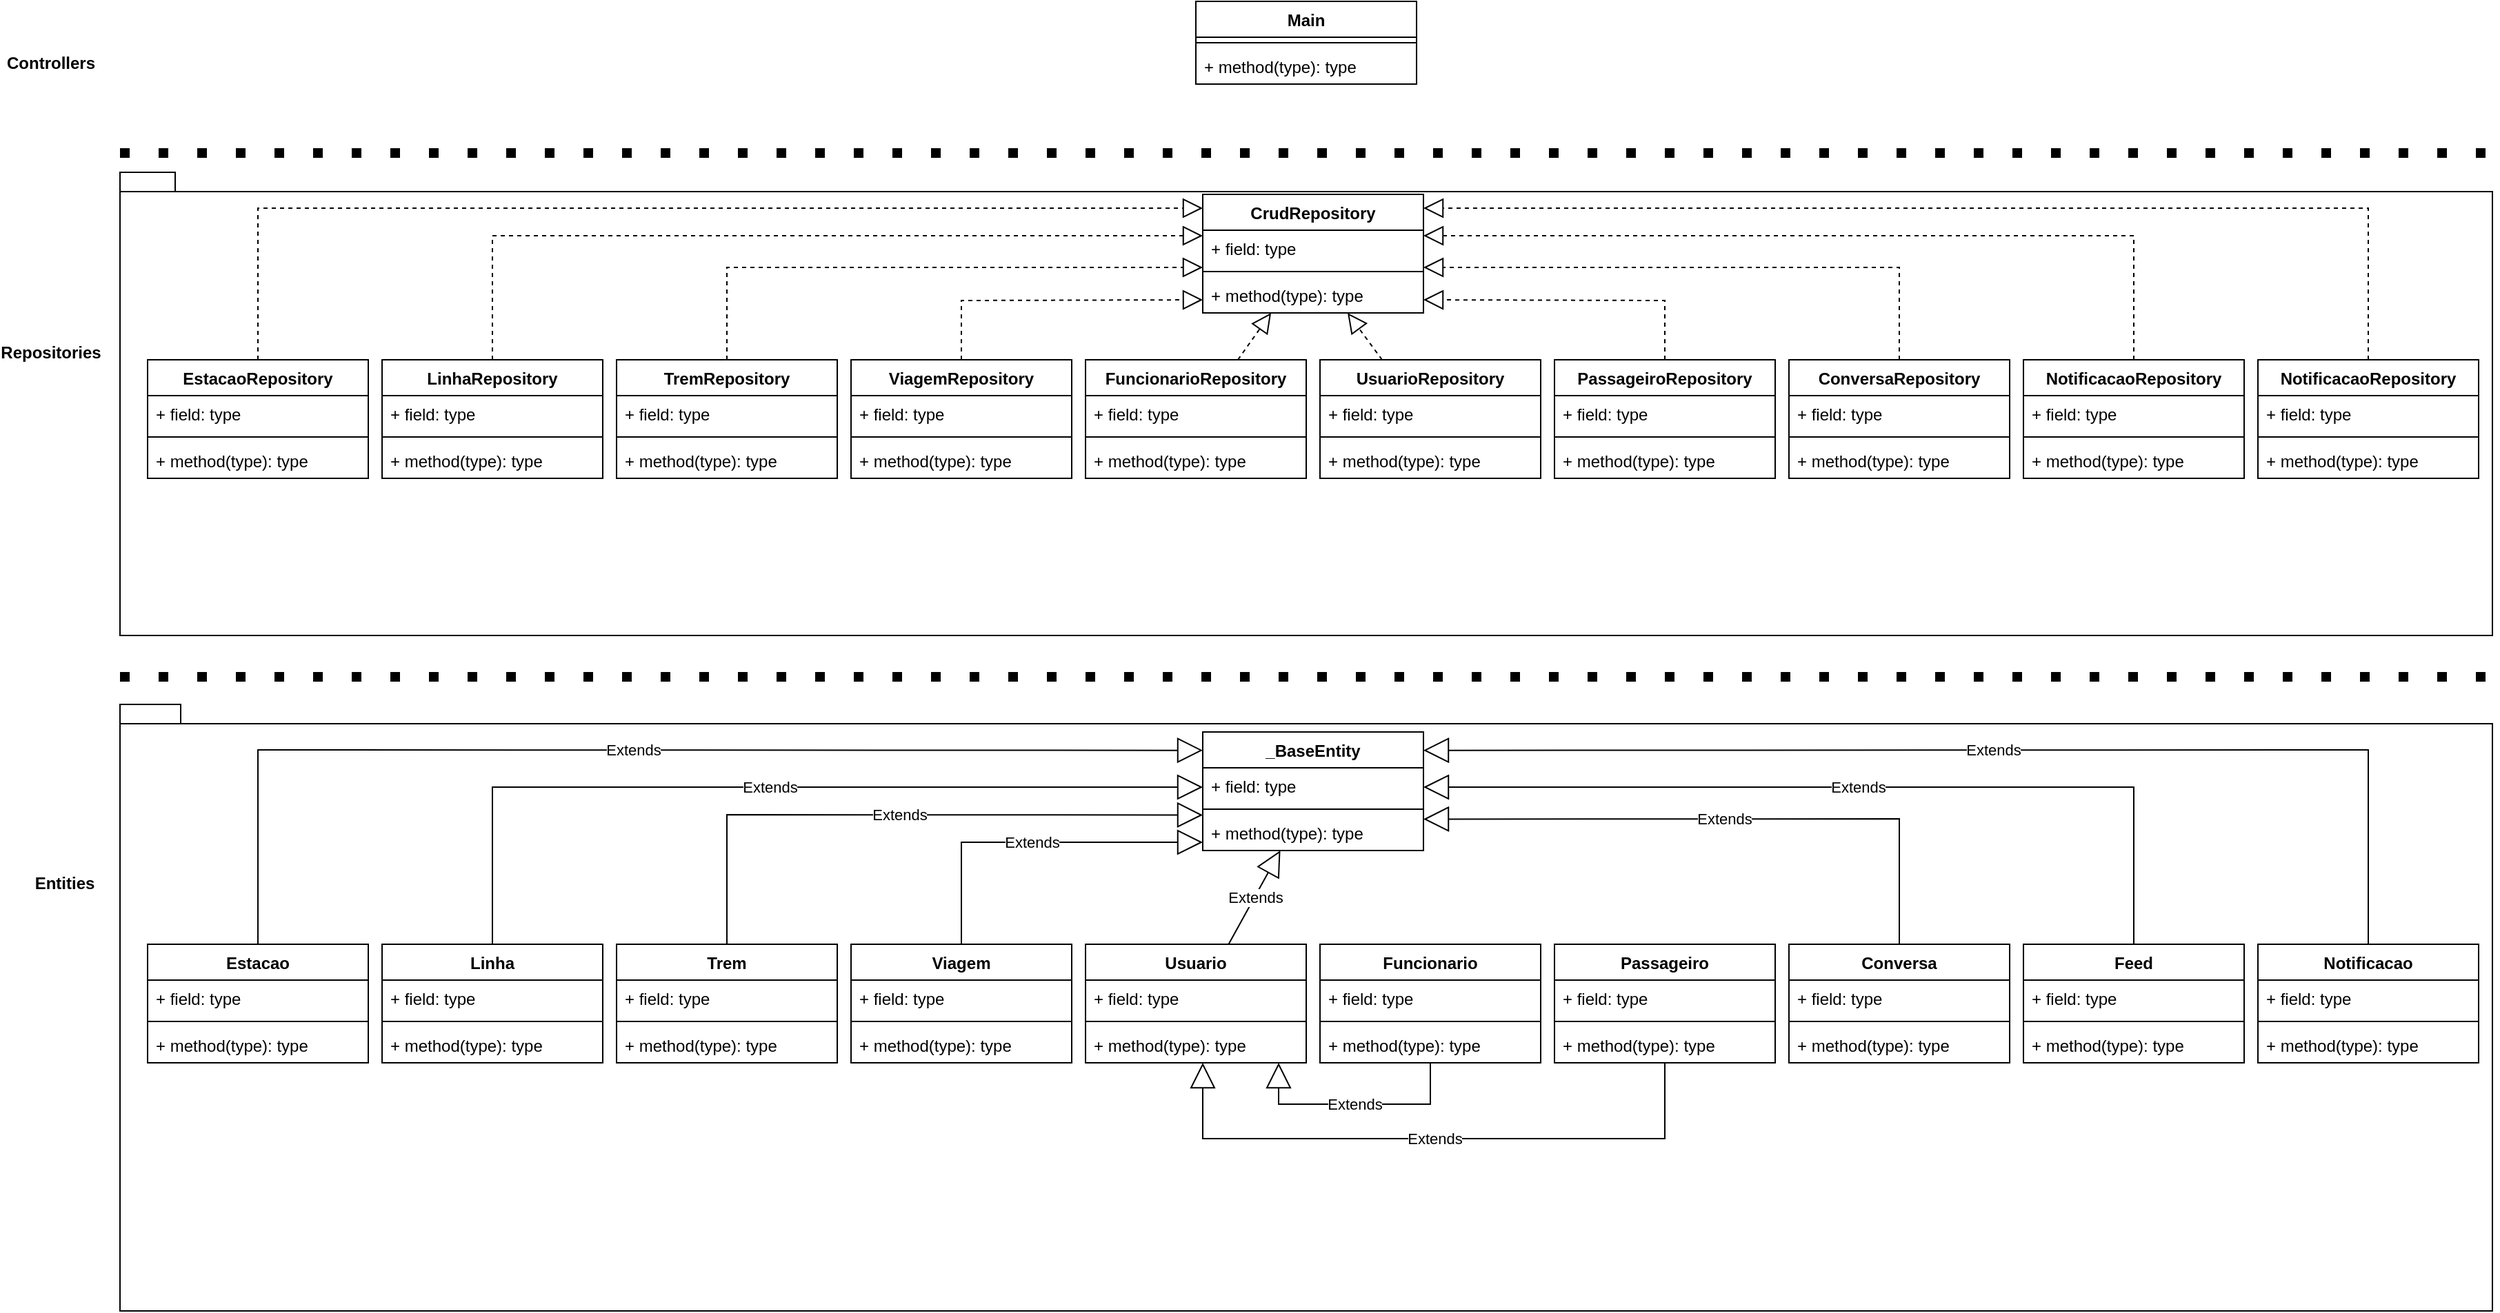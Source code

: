 <mxfile version="24.8.6">
  <diagram name="Página-1" id="HEUEbrixMLZvt8h2ULKj">
    <mxGraphModel dx="923" dy="426" grid="1" gridSize="10" guides="1" tooltips="1" connect="1" arrows="1" fold="1" page="1" pageScale="1" pageWidth="1169" pageHeight="827" math="0" shadow="0">
      <root>
        <mxCell id="0" />
        <mxCell id="1" parent="0" />
        <mxCell id="KniE4psyvI0Bf5Q0p4Wv-1" value="&lt;b&gt;Controllers&lt;/b&gt;" style="text;html=1;align=center;verticalAlign=middle;whiteSpace=wrap;rounded=0;" vertex="1" parent="1">
          <mxGeometry x="40" y="110" width="60" height="30" as="geometry" />
        </mxCell>
        <mxCell id="KniE4psyvI0Bf5Q0p4Wv-2" value="&lt;b&gt;Repositories&lt;/b&gt;" style="text;html=1;align=center;verticalAlign=middle;whiteSpace=wrap;rounded=0;" vertex="1" parent="1">
          <mxGeometry x="40" y="320" width="60" height="30" as="geometry" />
        </mxCell>
        <mxCell id="KniE4psyvI0Bf5Q0p4Wv-3" value="&lt;b&gt;Entities&lt;/b&gt;" style="text;html=1;align=center;verticalAlign=middle;whiteSpace=wrap;rounded=0;" vertex="1" parent="1">
          <mxGeometry x="50" y="705" width="60" height="30" as="geometry" />
        </mxCell>
        <mxCell id="KniE4psyvI0Bf5Q0p4Wv-4" value="Main" style="swimlane;fontStyle=1;align=center;verticalAlign=top;childLayout=stackLayout;horizontal=1;startSize=26;horizontalStack=0;resizeParent=1;resizeParentMax=0;resizeLast=0;collapsible=1;marginBottom=0;whiteSpace=wrap;html=1;" vertex="1" parent="1">
          <mxGeometry x="900" y="80" width="160" height="60" as="geometry" />
        </mxCell>
        <mxCell id="KniE4psyvI0Bf5Q0p4Wv-6" value="" style="line;strokeWidth=1;fillColor=none;align=left;verticalAlign=middle;spacingTop=-1;spacingLeft=3;spacingRight=3;rotatable=0;labelPosition=right;points=[];portConstraint=eastwest;strokeColor=inherit;" vertex="1" parent="KniE4psyvI0Bf5Q0p4Wv-4">
          <mxGeometry y="26" width="160" height="8" as="geometry" />
        </mxCell>
        <mxCell id="KniE4psyvI0Bf5Q0p4Wv-7" value="+ method(type): type" style="text;strokeColor=none;fillColor=none;align=left;verticalAlign=top;spacingLeft=4;spacingRight=4;overflow=hidden;rotatable=0;points=[[0,0.5],[1,0.5]];portConstraint=eastwest;whiteSpace=wrap;html=1;" vertex="1" parent="KniE4psyvI0Bf5Q0p4Wv-4">
          <mxGeometry y="34" width="160" height="26" as="geometry" />
        </mxCell>
        <mxCell id="KniE4psyvI0Bf5Q0p4Wv-11" value="" style="endArrow=none;dashed=1;html=1;dashPattern=1 3;strokeWidth=7;rounded=0;jumpSize=100;startSize=6;endSize=6;" edge="1" parent="1">
          <mxGeometry width="50" height="50" relative="1" as="geometry">
            <mxPoint x="120" y="190" as="sourcePoint" />
            <mxPoint x="1840" y="190" as="targetPoint" />
          </mxGeometry>
        </mxCell>
        <mxCell id="KniE4psyvI0Bf5Q0p4Wv-12" value="" style="shape=folder;fontStyle=1;spacingTop=10;tabWidth=40;tabHeight=14;tabPosition=left;html=1;whiteSpace=wrap;" vertex="1" parent="1">
          <mxGeometry x="120" y="204" width="1720" height="336" as="geometry" />
        </mxCell>
        <mxCell id="KniE4psyvI0Bf5Q0p4Wv-13" value="" style="shape=folder;fontStyle=1;spacingTop=10;tabWidth=40;tabHeight=14;tabPosition=left;html=1;whiteSpace=wrap;" vertex="1" parent="1">
          <mxGeometry x="120" y="590" width="1720" height="440" as="geometry" />
        </mxCell>
        <mxCell id="KniE4psyvI0Bf5Q0p4Wv-14" value="" style="endArrow=none;dashed=1;html=1;dashPattern=1 3;strokeWidth=7;rounded=0;jumpSize=100;startSize=6;endSize=6;" edge="1" parent="1">
          <mxGeometry width="50" height="50" relative="1" as="geometry">
            <mxPoint x="120" y="570" as="sourcePoint" />
            <mxPoint x="1840" y="570" as="targetPoint" />
          </mxGeometry>
        </mxCell>
        <mxCell id="KniE4psyvI0Bf5Q0p4Wv-15" value="Viagem" style="swimlane;fontStyle=1;align=center;verticalAlign=top;childLayout=stackLayout;horizontal=1;startSize=26;horizontalStack=0;resizeParent=1;resizeParentMax=0;resizeLast=0;collapsible=1;marginBottom=0;whiteSpace=wrap;html=1;" vertex="1" parent="1">
          <mxGeometry x="650" y="764" width="160" height="86" as="geometry" />
        </mxCell>
        <mxCell id="KniE4psyvI0Bf5Q0p4Wv-16" value="+ field: type" style="text;strokeColor=none;fillColor=none;align=left;verticalAlign=top;spacingLeft=4;spacingRight=4;overflow=hidden;rotatable=0;points=[[0,0.5],[1,0.5]];portConstraint=eastwest;whiteSpace=wrap;html=1;" vertex="1" parent="KniE4psyvI0Bf5Q0p4Wv-15">
          <mxGeometry y="26" width="160" height="26" as="geometry" />
        </mxCell>
        <mxCell id="KniE4psyvI0Bf5Q0p4Wv-17" value="" style="line;strokeWidth=1;fillColor=none;align=left;verticalAlign=middle;spacingTop=-1;spacingLeft=3;spacingRight=3;rotatable=0;labelPosition=right;points=[];portConstraint=eastwest;strokeColor=inherit;" vertex="1" parent="KniE4psyvI0Bf5Q0p4Wv-15">
          <mxGeometry y="52" width="160" height="8" as="geometry" />
        </mxCell>
        <mxCell id="KniE4psyvI0Bf5Q0p4Wv-18" value="+ method(type): type" style="text;strokeColor=none;fillColor=none;align=left;verticalAlign=top;spacingLeft=4;spacingRight=4;overflow=hidden;rotatable=0;points=[[0,0.5],[1,0.5]];portConstraint=eastwest;whiteSpace=wrap;html=1;" vertex="1" parent="KniE4psyvI0Bf5Q0p4Wv-15">
          <mxGeometry y="60" width="160" height="26" as="geometry" />
        </mxCell>
        <mxCell id="KniE4psyvI0Bf5Q0p4Wv-19" value="Estacao" style="swimlane;fontStyle=1;align=center;verticalAlign=top;childLayout=stackLayout;horizontal=1;startSize=26;horizontalStack=0;resizeParent=1;resizeParentMax=0;resizeLast=0;collapsible=1;marginBottom=0;whiteSpace=wrap;html=1;" vertex="1" parent="1">
          <mxGeometry x="140" y="764" width="160" height="86" as="geometry" />
        </mxCell>
        <mxCell id="KniE4psyvI0Bf5Q0p4Wv-20" value="+ field: type" style="text;strokeColor=none;fillColor=none;align=left;verticalAlign=top;spacingLeft=4;spacingRight=4;overflow=hidden;rotatable=0;points=[[0,0.5],[1,0.5]];portConstraint=eastwest;whiteSpace=wrap;html=1;" vertex="1" parent="KniE4psyvI0Bf5Q0p4Wv-19">
          <mxGeometry y="26" width="160" height="26" as="geometry" />
        </mxCell>
        <mxCell id="KniE4psyvI0Bf5Q0p4Wv-21" value="" style="line;strokeWidth=1;fillColor=none;align=left;verticalAlign=middle;spacingTop=-1;spacingLeft=3;spacingRight=3;rotatable=0;labelPosition=right;points=[];portConstraint=eastwest;strokeColor=inherit;" vertex="1" parent="KniE4psyvI0Bf5Q0p4Wv-19">
          <mxGeometry y="52" width="160" height="8" as="geometry" />
        </mxCell>
        <mxCell id="KniE4psyvI0Bf5Q0p4Wv-22" value="+ method(type): type" style="text;strokeColor=none;fillColor=none;align=left;verticalAlign=top;spacingLeft=4;spacingRight=4;overflow=hidden;rotatable=0;points=[[0,0.5],[1,0.5]];portConstraint=eastwest;whiteSpace=wrap;html=1;" vertex="1" parent="KniE4psyvI0Bf5Q0p4Wv-19">
          <mxGeometry y="60" width="160" height="26" as="geometry" />
        </mxCell>
        <mxCell id="KniE4psyvI0Bf5Q0p4Wv-23" value="Linha" style="swimlane;fontStyle=1;align=center;verticalAlign=top;childLayout=stackLayout;horizontal=1;startSize=26;horizontalStack=0;resizeParent=1;resizeParentMax=0;resizeLast=0;collapsible=1;marginBottom=0;whiteSpace=wrap;html=1;" vertex="1" parent="1">
          <mxGeometry x="310" y="764" width="160" height="86" as="geometry" />
        </mxCell>
        <mxCell id="KniE4psyvI0Bf5Q0p4Wv-24" value="+ field: type" style="text;strokeColor=none;fillColor=none;align=left;verticalAlign=top;spacingLeft=4;spacingRight=4;overflow=hidden;rotatable=0;points=[[0,0.5],[1,0.5]];portConstraint=eastwest;whiteSpace=wrap;html=1;" vertex="1" parent="KniE4psyvI0Bf5Q0p4Wv-23">
          <mxGeometry y="26" width="160" height="26" as="geometry" />
        </mxCell>
        <mxCell id="KniE4psyvI0Bf5Q0p4Wv-25" value="" style="line;strokeWidth=1;fillColor=none;align=left;verticalAlign=middle;spacingTop=-1;spacingLeft=3;spacingRight=3;rotatable=0;labelPosition=right;points=[];portConstraint=eastwest;strokeColor=inherit;" vertex="1" parent="KniE4psyvI0Bf5Q0p4Wv-23">
          <mxGeometry y="52" width="160" height="8" as="geometry" />
        </mxCell>
        <mxCell id="KniE4psyvI0Bf5Q0p4Wv-26" value="+ method(type): type" style="text;strokeColor=none;fillColor=none;align=left;verticalAlign=top;spacingLeft=4;spacingRight=4;overflow=hidden;rotatable=0;points=[[0,0.5],[1,0.5]];portConstraint=eastwest;whiteSpace=wrap;html=1;" vertex="1" parent="KniE4psyvI0Bf5Q0p4Wv-23">
          <mxGeometry y="60" width="160" height="26" as="geometry" />
        </mxCell>
        <mxCell id="KniE4psyvI0Bf5Q0p4Wv-27" value="Trem" style="swimlane;fontStyle=1;align=center;verticalAlign=top;childLayout=stackLayout;horizontal=1;startSize=26;horizontalStack=0;resizeParent=1;resizeParentMax=0;resizeLast=0;collapsible=1;marginBottom=0;whiteSpace=wrap;html=1;" vertex="1" parent="1">
          <mxGeometry x="480" y="764" width="160" height="86" as="geometry" />
        </mxCell>
        <mxCell id="KniE4psyvI0Bf5Q0p4Wv-28" value="+ field: type" style="text;strokeColor=none;fillColor=none;align=left;verticalAlign=top;spacingLeft=4;spacingRight=4;overflow=hidden;rotatable=0;points=[[0,0.5],[1,0.5]];portConstraint=eastwest;whiteSpace=wrap;html=1;" vertex="1" parent="KniE4psyvI0Bf5Q0p4Wv-27">
          <mxGeometry y="26" width="160" height="26" as="geometry" />
        </mxCell>
        <mxCell id="KniE4psyvI0Bf5Q0p4Wv-29" value="" style="line;strokeWidth=1;fillColor=none;align=left;verticalAlign=middle;spacingTop=-1;spacingLeft=3;spacingRight=3;rotatable=0;labelPosition=right;points=[];portConstraint=eastwest;strokeColor=inherit;" vertex="1" parent="KniE4psyvI0Bf5Q0p4Wv-27">
          <mxGeometry y="52" width="160" height="8" as="geometry" />
        </mxCell>
        <mxCell id="KniE4psyvI0Bf5Q0p4Wv-30" value="+ method(type): type" style="text;strokeColor=none;fillColor=none;align=left;verticalAlign=top;spacingLeft=4;spacingRight=4;overflow=hidden;rotatable=0;points=[[0,0.5],[1,0.5]];portConstraint=eastwest;whiteSpace=wrap;html=1;" vertex="1" parent="KniE4psyvI0Bf5Q0p4Wv-27">
          <mxGeometry y="60" width="160" height="26" as="geometry" />
        </mxCell>
        <mxCell id="KniE4psyvI0Bf5Q0p4Wv-31" value="Usuario" style="swimlane;fontStyle=1;align=center;verticalAlign=top;childLayout=stackLayout;horizontal=1;startSize=26;horizontalStack=0;resizeParent=1;resizeParentMax=0;resizeLast=0;collapsible=1;marginBottom=0;whiteSpace=wrap;html=1;" vertex="1" parent="1">
          <mxGeometry x="820" y="764" width="160" height="86" as="geometry" />
        </mxCell>
        <mxCell id="KniE4psyvI0Bf5Q0p4Wv-32" value="+ field: type" style="text;strokeColor=none;fillColor=none;align=left;verticalAlign=top;spacingLeft=4;spacingRight=4;overflow=hidden;rotatable=0;points=[[0,0.5],[1,0.5]];portConstraint=eastwest;whiteSpace=wrap;html=1;" vertex="1" parent="KniE4psyvI0Bf5Q0p4Wv-31">
          <mxGeometry y="26" width="160" height="26" as="geometry" />
        </mxCell>
        <mxCell id="KniE4psyvI0Bf5Q0p4Wv-33" value="" style="line;strokeWidth=1;fillColor=none;align=left;verticalAlign=middle;spacingTop=-1;spacingLeft=3;spacingRight=3;rotatable=0;labelPosition=right;points=[];portConstraint=eastwest;strokeColor=inherit;" vertex="1" parent="KniE4psyvI0Bf5Q0p4Wv-31">
          <mxGeometry y="52" width="160" height="8" as="geometry" />
        </mxCell>
        <mxCell id="KniE4psyvI0Bf5Q0p4Wv-34" value="+ method(type): type" style="text;strokeColor=none;fillColor=none;align=left;verticalAlign=top;spacingLeft=4;spacingRight=4;overflow=hidden;rotatable=0;points=[[0,0.5],[1,0.5]];portConstraint=eastwest;whiteSpace=wrap;html=1;" vertex="1" parent="KniE4psyvI0Bf5Q0p4Wv-31">
          <mxGeometry y="60" width="160" height="26" as="geometry" />
        </mxCell>
        <mxCell id="KniE4psyvI0Bf5Q0p4Wv-35" value="Funcionario" style="swimlane;fontStyle=1;align=center;verticalAlign=top;childLayout=stackLayout;horizontal=1;startSize=26;horizontalStack=0;resizeParent=1;resizeParentMax=0;resizeLast=0;collapsible=1;marginBottom=0;whiteSpace=wrap;html=1;" vertex="1" parent="1">
          <mxGeometry x="990" y="764" width="160" height="86" as="geometry" />
        </mxCell>
        <mxCell id="KniE4psyvI0Bf5Q0p4Wv-36" value="+ field: type" style="text;strokeColor=none;fillColor=none;align=left;verticalAlign=top;spacingLeft=4;spacingRight=4;overflow=hidden;rotatable=0;points=[[0,0.5],[1,0.5]];portConstraint=eastwest;whiteSpace=wrap;html=1;" vertex="1" parent="KniE4psyvI0Bf5Q0p4Wv-35">
          <mxGeometry y="26" width="160" height="26" as="geometry" />
        </mxCell>
        <mxCell id="KniE4psyvI0Bf5Q0p4Wv-37" value="" style="line;strokeWidth=1;fillColor=none;align=left;verticalAlign=middle;spacingTop=-1;spacingLeft=3;spacingRight=3;rotatable=0;labelPosition=right;points=[];portConstraint=eastwest;strokeColor=inherit;" vertex="1" parent="KniE4psyvI0Bf5Q0p4Wv-35">
          <mxGeometry y="52" width="160" height="8" as="geometry" />
        </mxCell>
        <mxCell id="KniE4psyvI0Bf5Q0p4Wv-38" value="+ method(type): type" style="text;strokeColor=none;fillColor=none;align=left;verticalAlign=top;spacingLeft=4;spacingRight=4;overflow=hidden;rotatable=0;points=[[0,0.5],[1,0.5]];portConstraint=eastwest;whiteSpace=wrap;html=1;" vertex="1" parent="KniE4psyvI0Bf5Q0p4Wv-35">
          <mxGeometry y="60" width="160" height="26" as="geometry" />
        </mxCell>
        <mxCell id="KniE4psyvI0Bf5Q0p4Wv-39" value="Passageiro" style="swimlane;fontStyle=1;align=center;verticalAlign=top;childLayout=stackLayout;horizontal=1;startSize=26;horizontalStack=0;resizeParent=1;resizeParentMax=0;resizeLast=0;collapsible=1;marginBottom=0;whiteSpace=wrap;html=1;" vertex="1" parent="1">
          <mxGeometry x="1160" y="764" width="160" height="86" as="geometry" />
        </mxCell>
        <mxCell id="KniE4psyvI0Bf5Q0p4Wv-40" value="+ field: type" style="text;strokeColor=none;fillColor=none;align=left;verticalAlign=top;spacingLeft=4;spacingRight=4;overflow=hidden;rotatable=0;points=[[0,0.5],[1,0.5]];portConstraint=eastwest;whiteSpace=wrap;html=1;" vertex="1" parent="KniE4psyvI0Bf5Q0p4Wv-39">
          <mxGeometry y="26" width="160" height="26" as="geometry" />
        </mxCell>
        <mxCell id="KniE4psyvI0Bf5Q0p4Wv-41" value="" style="line;strokeWidth=1;fillColor=none;align=left;verticalAlign=middle;spacingTop=-1;spacingLeft=3;spacingRight=3;rotatable=0;labelPosition=right;points=[];portConstraint=eastwest;strokeColor=inherit;" vertex="1" parent="KniE4psyvI0Bf5Q0p4Wv-39">
          <mxGeometry y="52" width="160" height="8" as="geometry" />
        </mxCell>
        <mxCell id="KniE4psyvI0Bf5Q0p4Wv-42" value="+ method(type): type" style="text;strokeColor=none;fillColor=none;align=left;verticalAlign=top;spacingLeft=4;spacingRight=4;overflow=hidden;rotatable=0;points=[[0,0.5],[1,0.5]];portConstraint=eastwest;whiteSpace=wrap;html=1;" vertex="1" parent="KniE4psyvI0Bf5Q0p4Wv-39">
          <mxGeometry y="60" width="160" height="26" as="geometry" />
        </mxCell>
        <mxCell id="KniE4psyvI0Bf5Q0p4Wv-47" value="Feed" style="swimlane;fontStyle=1;align=center;verticalAlign=top;childLayout=stackLayout;horizontal=1;startSize=26;horizontalStack=0;resizeParent=1;resizeParentMax=0;resizeLast=0;collapsible=1;marginBottom=0;whiteSpace=wrap;html=1;" vertex="1" parent="1">
          <mxGeometry x="1500" y="764" width="160" height="86" as="geometry" />
        </mxCell>
        <mxCell id="KniE4psyvI0Bf5Q0p4Wv-48" value="+ field: type" style="text;strokeColor=none;fillColor=none;align=left;verticalAlign=top;spacingLeft=4;spacingRight=4;overflow=hidden;rotatable=0;points=[[0,0.5],[1,0.5]];portConstraint=eastwest;whiteSpace=wrap;html=1;" vertex="1" parent="KniE4psyvI0Bf5Q0p4Wv-47">
          <mxGeometry y="26" width="160" height="26" as="geometry" />
        </mxCell>
        <mxCell id="KniE4psyvI0Bf5Q0p4Wv-49" value="" style="line;strokeWidth=1;fillColor=none;align=left;verticalAlign=middle;spacingTop=-1;spacingLeft=3;spacingRight=3;rotatable=0;labelPosition=right;points=[];portConstraint=eastwest;strokeColor=inherit;" vertex="1" parent="KniE4psyvI0Bf5Q0p4Wv-47">
          <mxGeometry y="52" width="160" height="8" as="geometry" />
        </mxCell>
        <mxCell id="KniE4psyvI0Bf5Q0p4Wv-50" value="+ method(type): type" style="text;strokeColor=none;fillColor=none;align=left;verticalAlign=top;spacingLeft=4;spacingRight=4;overflow=hidden;rotatable=0;points=[[0,0.5],[1,0.5]];portConstraint=eastwest;whiteSpace=wrap;html=1;" vertex="1" parent="KniE4psyvI0Bf5Q0p4Wv-47">
          <mxGeometry y="60" width="160" height="26" as="geometry" />
        </mxCell>
        <mxCell id="KniE4psyvI0Bf5Q0p4Wv-51" value="Notificacao" style="swimlane;fontStyle=1;align=center;verticalAlign=top;childLayout=stackLayout;horizontal=1;startSize=26;horizontalStack=0;resizeParent=1;resizeParentMax=0;resizeLast=0;collapsible=1;marginBottom=0;whiteSpace=wrap;html=1;" vertex="1" parent="1">
          <mxGeometry x="1670" y="764" width="160" height="86" as="geometry" />
        </mxCell>
        <mxCell id="KniE4psyvI0Bf5Q0p4Wv-52" value="+ field: type" style="text;strokeColor=none;fillColor=none;align=left;verticalAlign=top;spacingLeft=4;spacingRight=4;overflow=hidden;rotatable=0;points=[[0,0.5],[1,0.5]];portConstraint=eastwest;whiteSpace=wrap;html=1;" vertex="1" parent="KniE4psyvI0Bf5Q0p4Wv-51">
          <mxGeometry y="26" width="160" height="26" as="geometry" />
        </mxCell>
        <mxCell id="KniE4psyvI0Bf5Q0p4Wv-53" value="" style="line;strokeWidth=1;fillColor=none;align=left;verticalAlign=middle;spacingTop=-1;spacingLeft=3;spacingRight=3;rotatable=0;labelPosition=right;points=[];portConstraint=eastwest;strokeColor=inherit;" vertex="1" parent="KniE4psyvI0Bf5Q0p4Wv-51">
          <mxGeometry y="52" width="160" height="8" as="geometry" />
        </mxCell>
        <mxCell id="KniE4psyvI0Bf5Q0p4Wv-54" value="+ method(type): type" style="text;strokeColor=none;fillColor=none;align=left;verticalAlign=top;spacingLeft=4;spacingRight=4;overflow=hidden;rotatable=0;points=[[0,0.5],[1,0.5]];portConstraint=eastwest;whiteSpace=wrap;html=1;" vertex="1" parent="KniE4psyvI0Bf5Q0p4Wv-51">
          <mxGeometry y="60" width="160" height="26" as="geometry" />
        </mxCell>
        <mxCell id="KniE4psyvI0Bf5Q0p4Wv-57" value="EstacaoRepository" style="swimlane;fontStyle=1;align=center;verticalAlign=top;childLayout=stackLayout;horizontal=1;startSize=26;horizontalStack=0;resizeParent=1;resizeParentMax=0;resizeLast=0;collapsible=1;marginBottom=0;whiteSpace=wrap;html=1;" vertex="1" parent="1">
          <mxGeometry x="140" y="340" width="160" height="86" as="geometry" />
        </mxCell>
        <mxCell id="KniE4psyvI0Bf5Q0p4Wv-58" value="+ field: type" style="text;strokeColor=none;fillColor=none;align=left;verticalAlign=top;spacingLeft=4;spacingRight=4;overflow=hidden;rotatable=0;points=[[0,0.5],[1,0.5]];portConstraint=eastwest;whiteSpace=wrap;html=1;" vertex="1" parent="KniE4psyvI0Bf5Q0p4Wv-57">
          <mxGeometry y="26" width="160" height="26" as="geometry" />
        </mxCell>
        <mxCell id="KniE4psyvI0Bf5Q0p4Wv-59" value="" style="line;strokeWidth=1;fillColor=none;align=left;verticalAlign=middle;spacingTop=-1;spacingLeft=3;spacingRight=3;rotatable=0;labelPosition=right;points=[];portConstraint=eastwest;strokeColor=inherit;" vertex="1" parent="KniE4psyvI0Bf5Q0p4Wv-57">
          <mxGeometry y="52" width="160" height="8" as="geometry" />
        </mxCell>
        <mxCell id="KniE4psyvI0Bf5Q0p4Wv-60" value="+ method(type): type" style="text;strokeColor=none;fillColor=none;align=left;verticalAlign=top;spacingLeft=4;spacingRight=4;overflow=hidden;rotatable=0;points=[[0,0.5],[1,0.5]];portConstraint=eastwest;whiteSpace=wrap;html=1;" vertex="1" parent="KniE4psyvI0Bf5Q0p4Wv-57">
          <mxGeometry y="60" width="160" height="26" as="geometry" />
        </mxCell>
        <mxCell id="KniE4psyvI0Bf5Q0p4Wv-61" value="LinhaRepository" style="swimlane;fontStyle=1;align=center;verticalAlign=top;childLayout=stackLayout;horizontal=1;startSize=26;horizontalStack=0;resizeParent=1;resizeParentMax=0;resizeLast=0;collapsible=1;marginBottom=0;whiteSpace=wrap;html=1;" vertex="1" parent="1">
          <mxGeometry x="310" y="340" width="160" height="86" as="geometry" />
        </mxCell>
        <mxCell id="KniE4psyvI0Bf5Q0p4Wv-62" value="+ field: type" style="text;strokeColor=none;fillColor=none;align=left;verticalAlign=top;spacingLeft=4;spacingRight=4;overflow=hidden;rotatable=0;points=[[0,0.5],[1,0.5]];portConstraint=eastwest;whiteSpace=wrap;html=1;" vertex="1" parent="KniE4psyvI0Bf5Q0p4Wv-61">
          <mxGeometry y="26" width="160" height="26" as="geometry" />
        </mxCell>
        <mxCell id="KniE4psyvI0Bf5Q0p4Wv-63" value="" style="line;strokeWidth=1;fillColor=none;align=left;verticalAlign=middle;spacingTop=-1;spacingLeft=3;spacingRight=3;rotatable=0;labelPosition=right;points=[];portConstraint=eastwest;strokeColor=inherit;" vertex="1" parent="KniE4psyvI0Bf5Q0p4Wv-61">
          <mxGeometry y="52" width="160" height="8" as="geometry" />
        </mxCell>
        <mxCell id="KniE4psyvI0Bf5Q0p4Wv-64" value="+ method(type): type" style="text;strokeColor=none;fillColor=none;align=left;verticalAlign=top;spacingLeft=4;spacingRight=4;overflow=hidden;rotatable=0;points=[[0,0.5],[1,0.5]];portConstraint=eastwest;whiteSpace=wrap;html=1;" vertex="1" parent="KniE4psyvI0Bf5Q0p4Wv-61">
          <mxGeometry y="60" width="160" height="26" as="geometry" />
        </mxCell>
        <mxCell id="KniE4psyvI0Bf5Q0p4Wv-65" value="TremRepository" style="swimlane;fontStyle=1;align=center;verticalAlign=top;childLayout=stackLayout;horizontal=1;startSize=26;horizontalStack=0;resizeParent=1;resizeParentMax=0;resizeLast=0;collapsible=1;marginBottom=0;whiteSpace=wrap;html=1;" vertex="1" parent="1">
          <mxGeometry x="480" y="340" width="160" height="86" as="geometry" />
        </mxCell>
        <mxCell id="KniE4psyvI0Bf5Q0p4Wv-66" value="+ field: type" style="text;strokeColor=none;fillColor=none;align=left;verticalAlign=top;spacingLeft=4;spacingRight=4;overflow=hidden;rotatable=0;points=[[0,0.5],[1,0.5]];portConstraint=eastwest;whiteSpace=wrap;html=1;" vertex="1" parent="KniE4psyvI0Bf5Q0p4Wv-65">
          <mxGeometry y="26" width="160" height="26" as="geometry" />
        </mxCell>
        <mxCell id="KniE4psyvI0Bf5Q0p4Wv-67" value="" style="line;strokeWidth=1;fillColor=none;align=left;verticalAlign=middle;spacingTop=-1;spacingLeft=3;spacingRight=3;rotatable=0;labelPosition=right;points=[];portConstraint=eastwest;strokeColor=inherit;" vertex="1" parent="KniE4psyvI0Bf5Q0p4Wv-65">
          <mxGeometry y="52" width="160" height="8" as="geometry" />
        </mxCell>
        <mxCell id="KniE4psyvI0Bf5Q0p4Wv-68" value="+ method(type): type" style="text;strokeColor=none;fillColor=none;align=left;verticalAlign=top;spacingLeft=4;spacingRight=4;overflow=hidden;rotatable=0;points=[[0,0.5],[1,0.5]];portConstraint=eastwest;whiteSpace=wrap;html=1;" vertex="1" parent="KniE4psyvI0Bf5Q0p4Wv-65">
          <mxGeometry y="60" width="160" height="26" as="geometry" />
        </mxCell>
        <mxCell id="KniE4psyvI0Bf5Q0p4Wv-69" value="ViagemRepository" style="swimlane;fontStyle=1;align=center;verticalAlign=top;childLayout=stackLayout;horizontal=1;startSize=26;horizontalStack=0;resizeParent=1;resizeParentMax=0;resizeLast=0;collapsible=1;marginBottom=0;whiteSpace=wrap;html=1;" vertex="1" parent="1">
          <mxGeometry x="650" y="340" width="160" height="86" as="geometry" />
        </mxCell>
        <mxCell id="KniE4psyvI0Bf5Q0p4Wv-70" value="+ field: type" style="text;strokeColor=none;fillColor=none;align=left;verticalAlign=top;spacingLeft=4;spacingRight=4;overflow=hidden;rotatable=0;points=[[0,0.5],[1,0.5]];portConstraint=eastwest;whiteSpace=wrap;html=1;" vertex="1" parent="KniE4psyvI0Bf5Q0p4Wv-69">
          <mxGeometry y="26" width="160" height="26" as="geometry" />
        </mxCell>
        <mxCell id="KniE4psyvI0Bf5Q0p4Wv-71" value="" style="line;strokeWidth=1;fillColor=none;align=left;verticalAlign=middle;spacingTop=-1;spacingLeft=3;spacingRight=3;rotatable=0;labelPosition=right;points=[];portConstraint=eastwest;strokeColor=inherit;" vertex="1" parent="KniE4psyvI0Bf5Q0p4Wv-69">
          <mxGeometry y="52" width="160" height="8" as="geometry" />
        </mxCell>
        <mxCell id="KniE4psyvI0Bf5Q0p4Wv-72" value="+ method(type): type" style="text;strokeColor=none;fillColor=none;align=left;verticalAlign=top;spacingLeft=4;spacingRight=4;overflow=hidden;rotatable=0;points=[[0,0.5],[1,0.5]];portConstraint=eastwest;whiteSpace=wrap;html=1;" vertex="1" parent="KniE4psyvI0Bf5Q0p4Wv-69">
          <mxGeometry y="60" width="160" height="26" as="geometry" />
        </mxCell>
        <mxCell id="KniE4psyvI0Bf5Q0p4Wv-73" value="FuncionarioRepository" style="swimlane;fontStyle=1;align=center;verticalAlign=top;childLayout=stackLayout;horizontal=1;startSize=26;horizontalStack=0;resizeParent=1;resizeParentMax=0;resizeLast=0;collapsible=1;marginBottom=0;whiteSpace=wrap;html=1;" vertex="1" parent="1">
          <mxGeometry x="820" y="340" width="160" height="86" as="geometry" />
        </mxCell>
        <mxCell id="KniE4psyvI0Bf5Q0p4Wv-74" value="+ field: type" style="text;strokeColor=none;fillColor=none;align=left;verticalAlign=top;spacingLeft=4;spacingRight=4;overflow=hidden;rotatable=0;points=[[0,0.5],[1,0.5]];portConstraint=eastwest;whiteSpace=wrap;html=1;" vertex="1" parent="KniE4psyvI0Bf5Q0p4Wv-73">
          <mxGeometry y="26" width="160" height="26" as="geometry" />
        </mxCell>
        <mxCell id="KniE4psyvI0Bf5Q0p4Wv-75" value="" style="line;strokeWidth=1;fillColor=none;align=left;verticalAlign=middle;spacingTop=-1;spacingLeft=3;spacingRight=3;rotatable=0;labelPosition=right;points=[];portConstraint=eastwest;strokeColor=inherit;" vertex="1" parent="KniE4psyvI0Bf5Q0p4Wv-73">
          <mxGeometry y="52" width="160" height="8" as="geometry" />
        </mxCell>
        <mxCell id="KniE4psyvI0Bf5Q0p4Wv-76" value="+ method(type): type" style="text;strokeColor=none;fillColor=none;align=left;verticalAlign=top;spacingLeft=4;spacingRight=4;overflow=hidden;rotatable=0;points=[[0,0.5],[1,0.5]];portConstraint=eastwest;whiteSpace=wrap;html=1;" vertex="1" parent="KniE4psyvI0Bf5Q0p4Wv-73">
          <mxGeometry y="60" width="160" height="26" as="geometry" />
        </mxCell>
        <mxCell id="KniE4psyvI0Bf5Q0p4Wv-77" value="UsuarioRepository" style="swimlane;fontStyle=1;align=center;verticalAlign=top;childLayout=stackLayout;horizontal=1;startSize=26;horizontalStack=0;resizeParent=1;resizeParentMax=0;resizeLast=0;collapsible=1;marginBottom=0;whiteSpace=wrap;html=1;" vertex="1" parent="1">
          <mxGeometry x="990" y="340" width="160" height="86" as="geometry" />
        </mxCell>
        <mxCell id="KniE4psyvI0Bf5Q0p4Wv-78" value="+ field: type" style="text;strokeColor=none;fillColor=none;align=left;verticalAlign=top;spacingLeft=4;spacingRight=4;overflow=hidden;rotatable=0;points=[[0,0.5],[1,0.5]];portConstraint=eastwest;whiteSpace=wrap;html=1;" vertex="1" parent="KniE4psyvI0Bf5Q0p4Wv-77">
          <mxGeometry y="26" width="160" height="26" as="geometry" />
        </mxCell>
        <mxCell id="KniE4psyvI0Bf5Q0p4Wv-79" value="" style="line;strokeWidth=1;fillColor=none;align=left;verticalAlign=middle;spacingTop=-1;spacingLeft=3;spacingRight=3;rotatable=0;labelPosition=right;points=[];portConstraint=eastwest;strokeColor=inherit;" vertex="1" parent="KniE4psyvI0Bf5Q0p4Wv-77">
          <mxGeometry y="52" width="160" height="8" as="geometry" />
        </mxCell>
        <mxCell id="KniE4psyvI0Bf5Q0p4Wv-80" value="+ method(type): type" style="text;strokeColor=none;fillColor=none;align=left;verticalAlign=top;spacingLeft=4;spacingRight=4;overflow=hidden;rotatable=0;points=[[0,0.5],[1,0.5]];portConstraint=eastwest;whiteSpace=wrap;html=1;" vertex="1" parent="KniE4psyvI0Bf5Q0p4Wv-77">
          <mxGeometry y="60" width="160" height="26" as="geometry" />
        </mxCell>
        <mxCell id="KniE4psyvI0Bf5Q0p4Wv-81" value="PassageiroRepository" style="swimlane;fontStyle=1;align=center;verticalAlign=top;childLayout=stackLayout;horizontal=1;startSize=26;horizontalStack=0;resizeParent=1;resizeParentMax=0;resizeLast=0;collapsible=1;marginBottom=0;whiteSpace=wrap;html=1;" vertex="1" parent="1">
          <mxGeometry x="1160" y="340" width="160" height="86" as="geometry" />
        </mxCell>
        <mxCell id="KniE4psyvI0Bf5Q0p4Wv-82" value="+ field: type" style="text;strokeColor=none;fillColor=none;align=left;verticalAlign=top;spacingLeft=4;spacingRight=4;overflow=hidden;rotatable=0;points=[[0,0.5],[1,0.5]];portConstraint=eastwest;whiteSpace=wrap;html=1;" vertex="1" parent="KniE4psyvI0Bf5Q0p4Wv-81">
          <mxGeometry y="26" width="160" height="26" as="geometry" />
        </mxCell>
        <mxCell id="KniE4psyvI0Bf5Q0p4Wv-83" value="" style="line;strokeWidth=1;fillColor=none;align=left;verticalAlign=middle;spacingTop=-1;spacingLeft=3;spacingRight=3;rotatable=0;labelPosition=right;points=[];portConstraint=eastwest;strokeColor=inherit;" vertex="1" parent="KniE4psyvI0Bf5Q0p4Wv-81">
          <mxGeometry y="52" width="160" height="8" as="geometry" />
        </mxCell>
        <mxCell id="KniE4psyvI0Bf5Q0p4Wv-84" value="+ method(type): type" style="text;strokeColor=none;fillColor=none;align=left;verticalAlign=top;spacingLeft=4;spacingRight=4;overflow=hidden;rotatable=0;points=[[0,0.5],[1,0.5]];portConstraint=eastwest;whiteSpace=wrap;html=1;" vertex="1" parent="KniE4psyvI0Bf5Q0p4Wv-81">
          <mxGeometry y="60" width="160" height="26" as="geometry" />
        </mxCell>
        <mxCell id="KniE4psyvI0Bf5Q0p4Wv-85" value="ConversaRepository" style="swimlane;fontStyle=1;align=center;verticalAlign=top;childLayout=stackLayout;horizontal=1;startSize=26;horizontalStack=0;resizeParent=1;resizeParentMax=0;resizeLast=0;collapsible=1;marginBottom=0;whiteSpace=wrap;html=1;" vertex="1" parent="1">
          <mxGeometry x="1330" y="340" width="160" height="86" as="geometry" />
        </mxCell>
        <mxCell id="KniE4psyvI0Bf5Q0p4Wv-86" value="+ field: type" style="text;strokeColor=none;fillColor=none;align=left;verticalAlign=top;spacingLeft=4;spacingRight=4;overflow=hidden;rotatable=0;points=[[0,0.5],[1,0.5]];portConstraint=eastwest;whiteSpace=wrap;html=1;" vertex="1" parent="KniE4psyvI0Bf5Q0p4Wv-85">
          <mxGeometry y="26" width="160" height="26" as="geometry" />
        </mxCell>
        <mxCell id="KniE4psyvI0Bf5Q0p4Wv-87" value="" style="line;strokeWidth=1;fillColor=none;align=left;verticalAlign=middle;spacingTop=-1;spacingLeft=3;spacingRight=3;rotatable=0;labelPosition=right;points=[];portConstraint=eastwest;strokeColor=inherit;" vertex="1" parent="KniE4psyvI0Bf5Q0p4Wv-85">
          <mxGeometry y="52" width="160" height="8" as="geometry" />
        </mxCell>
        <mxCell id="KniE4psyvI0Bf5Q0p4Wv-88" value="+ method(type): type" style="text;strokeColor=none;fillColor=none;align=left;verticalAlign=top;spacingLeft=4;spacingRight=4;overflow=hidden;rotatable=0;points=[[0,0.5],[1,0.5]];portConstraint=eastwest;whiteSpace=wrap;html=1;" vertex="1" parent="KniE4psyvI0Bf5Q0p4Wv-85">
          <mxGeometry y="60" width="160" height="26" as="geometry" />
        </mxCell>
        <mxCell id="KniE4psyvI0Bf5Q0p4Wv-89" value="NotificacaoRepository" style="swimlane;fontStyle=1;align=center;verticalAlign=top;childLayout=stackLayout;horizontal=1;startSize=26;horizontalStack=0;resizeParent=1;resizeParentMax=0;resizeLast=0;collapsible=1;marginBottom=0;whiteSpace=wrap;html=1;" vertex="1" parent="1">
          <mxGeometry x="1670" y="340" width="160" height="86" as="geometry" />
        </mxCell>
        <mxCell id="KniE4psyvI0Bf5Q0p4Wv-90" value="+ field: type" style="text;strokeColor=none;fillColor=none;align=left;verticalAlign=top;spacingLeft=4;spacingRight=4;overflow=hidden;rotatable=0;points=[[0,0.5],[1,0.5]];portConstraint=eastwest;whiteSpace=wrap;html=1;" vertex="1" parent="KniE4psyvI0Bf5Q0p4Wv-89">
          <mxGeometry y="26" width="160" height="26" as="geometry" />
        </mxCell>
        <mxCell id="KniE4psyvI0Bf5Q0p4Wv-91" value="" style="line;strokeWidth=1;fillColor=none;align=left;verticalAlign=middle;spacingTop=-1;spacingLeft=3;spacingRight=3;rotatable=0;labelPosition=right;points=[];portConstraint=eastwest;strokeColor=inherit;" vertex="1" parent="KniE4psyvI0Bf5Q0p4Wv-89">
          <mxGeometry y="52" width="160" height="8" as="geometry" />
        </mxCell>
        <mxCell id="KniE4psyvI0Bf5Q0p4Wv-92" value="+ method(type): type" style="text;strokeColor=none;fillColor=none;align=left;verticalAlign=top;spacingLeft=4;spacingRight=4;overflow=hidden;rotatable=0;points=[[0,0.5],[1,0.5]];portConstraint=eastwest;whiteSpace=wrap;html=1;" vertex="1" parent="KniE4psyvI0Bf5Q0p4Wv-89">
          <mxGeometry y="60" width="160" height="26" as="geometry" />
        </mxCell>
        <mxCell id="KniE4psyvI0Bf5Q0p4Wv-93" value="Extends" style="endArrow=block;endSize=16;endFill=0;html=1;rounded=0;entryX=0.006;entryY=0.155;entryDx=0;entryDy=0;entryPerimeter=0;" edge="1" parent="1" source="KniE4psyvI0Bf5Q0p4Wv-19">
          <mxGeometry width="160" relative="1" as="geometry">
            <mxPoint x="225" y="764" as="sourcePoint" />
            <mxPoint x="905" y="623.33" as="targetPoint" />
            <Array as="points">
              <mxPoint x="220" y="623" />
            </Array>
          </mxGeometry>
        </mxCell>
        <mxCell id="KniE4psyvI0Bf5Q0p4Wv-94" value="Extends" style="endArrow=block;endSize=16;endFill=0;html=1;rounded=0;" edge="1" parent="1" source="KniE4psyvI0Bf5Q0p4Wv-23">
          <mxGeometry width="160" relative="1" as="geometry">
            <mxPoint x="395" y="764" as="sourcePoint" />
            <mxPoint x="905" y="650" as="targetPoint" />
            <Array as="points">
              <mxPoint x="390" y="650" />
            </Array>
          </mxGeometry>
        </mxCell>
        <mxCell id="KniE4psyvI0Bf5Q0p4Wv-95" value="Extends" style="endArrow=block;endSize=16;endFill=0;html=1;rounded=0;" edge="1" parent="1" source="KniE4psyvI0Bf5Q0p4Wv-27">
          <mxGeometry width="160" relative="1" as="geometry">
            <mxPoint x="565" y="764" as="sourcePoint" />
            <mxPoint x="905" y="670.25" as="targetPoint" />
            <Array as="points">
              <mxPoint x="560" y="670" />
            </Array>
          </mxGeometry>
        </mxCell>
        <mxCell id="KniE4psyvI0Bf5Q0p4Wv-96" value="Extends" style="endArrow=block;endSize=16;endFill=0;html=1;rounded=0;" edge="1" parent="1" source="KniE4psyvI0Bf5Q0p4Wv-15">
          <mxGeometry width="160" relative="1" as="geometry">
            <mxPoint x="735" y="764" as="sourcePoint" />
            <mxPoint x="905" y="690" as="targetPoint" />
            <Array as="points">
              <mxPoint x="730" y="690" />
            </Array>
          </mxGeometry>
        </mxCell>
        <mxCell id="KniE4psyvI0Bf5Q0p4Wv-97" value="Extends" style="endArrow=block;endSize=16;endFill=0;html=1;rounded=0;" edge="1" parent="1" source="KniE4psyvI0Bf5Q0p4Wv-31" target="KniE4psyvI0Bf5Q0p4Wv-43">
          <mxGeometry width="160" relative="1" as="geometry">
            <mxPoint x="1060" y="610" as="sourcePoint" />
            <mxPoint x="1220" y="610" as="targetPoint" />
          </mxGeometry>
        </mxCell>
        <mxCell id="KniE4psyvI0Bf5Q0p4Wv-104" value="Extends" style="endArrow=block;endSize=16;endFill=0;html=1;rounded=0;" edge="1" parent="1" source="KniE4psyvI0Bf5Q0p4Wv-35">
          <mxGeometry width="160" relative="1" as="geometry">
            <mxPoint x="1080" y="880" as="sourcePoint" />
            <mxPoint x="960" y="850" as="targetPoint" />
            <Array as="points">
              <mxPoint x="1070" y="870" />
              <mxPoint x="1070" y="880" />
              <mxPoint x="960" y="880" />
            </Array>
          </mxGeometry>
        </mxCell>
        <mxCell id="KniE4psyvI0Bf5Q0p4Wv-105" value="CrudRepository" style="swimlane;fontStyle=1;align=center;verticalAlign=top;childLayout=stackLayout;horizontal=1;startSize=26;horizontalStack=0;resizeParent=1;resizeParentMax=0;resizeLast=0;collapsible=1;marginBottom=0;whiteSpace=wrap;html=1;" vertex="1" parent="1">
          <mxGeometry x="905" y="220" width="160" height="86" as="geometry" />
        </mxCell>
        <mxCell id="KniE4psyvI0Bf5Q0p4Wv-106" value="+ field: type" style="text;strokeColor=none;fillColor=none;align=left;verticalAlign=top;spacingLeft=4;spacingRight=4;overflow=hidden;rotatable=0;points=[[0,0.5],[1,0.5]];portConstraint=eastwest;whiteSpace=wrap;html=1;" vertex="1" parent="KniE4psyvI0Bf5Q0p4Wv-105">
          <mxGeometry y="26" width="160" height="26" as="geometry" />
        </mxCell>
        <mxCell id="KniE4psyvI0Bf5Q0p4Wv-107" value="" style="line;strokeWidth=1;fillColor=none;align=left;verticalAlign=middle;spacingTop=-1;spacingLeft=3;spacingRight=3;rotatable=0;labelPosition=right;points=[];portConstraint=eastwest;strokeColor=inherit;" vertex="1" parent="KniE4psyvI0Bf5Q0p4Wv-105">
          <mxGeometry y="52" width="160" height="8" as="geometry" />
        </mxCell>
        <mxCell id="KniE4psyvI0Bf5Q0p4Wv-108" value="+ method(type): type" style="text;strokeColor=none;fillColor=none;align=left;verticalAlign=top;spacingLeft=4;spacingRight=4;overflow=hidden;rotatable=0;points=[[0,0.5],[1,0.5]];portConstraint=eastwest;whiteSpace=wrap;html=1;" vertex="1" parent="KniE4psyvI0Bf5Q0p4Wv-105">
          <mxGeometry y="60" width="160" height="26" as="geometry" />
        </mxCell>
        <mxCell id="KniE4psyvI0Bf5Q0p4Wv-109" value="" style="endArrow=block;dashed=1;endFill=0;endSize=12;html=1;rounded=0;" edge="1" parent="1" source="KniE4psyvI0Bf5Q0p4Wv-57">
          <mxGeometry width="160" relative="1" as="geometry">
            <mxPoint x="305" y="340" as="sourcePoint" />
            <mxPoint x="905" y="230" as="targetPoint" />
            <Array as="points">
              <mxPoint x="220" y="230" />
            </Array>
          </mxGeometry>
        </mxCell>
        <mxCell id="KniE4psyvI0Bf5Q0p4Wv-110" value="" style="endArrow=block;dashed=1;endFill=0;endSize=12;html=1;rounded=0;" edge="1" parent="1" source="KniE4psyvI0Bf5Q0p4Wv-61">
          <mxGeometry width="160" relative="1" as="geometry">
            <mxPoint x="475" y="340" as="sourcePoint" />
            <mxPoint x="905" y="250" as="targetPoint" />
            <Array as="points">
              <mxPoint x="390" y="250" />
            </Array>
          </mxGeometry>
        </mxCell>
        <mxCell id="KniE4psyvI0Bf5Q0p4Wv-111" value="" style="endArrow=block;dashed=1;endFill=0;endSize=12;html=1;rounded=0;" edge="1" parent="1" source="KniE4psyvI0Bf5Q0p4Wv-65">
          <mxGeometry width="160" relative="1" as="geometry">
            <mxPoint x="645" y="340" as="sourcePoint" />
            <mxPoint x="905" y="273" as="targetPoint" />
            <Array as="points">
              <mxPoint x="560" y="273" />
            </Array>
          </mxGeometry>
        </mxCell>
        <mxCell id="KniE4psyvI0Bf5Q0p4Wv-112" value="" style="endArrow=block;dashed=1;endFill=0;endSize=12;html=1;rounded=0;" edge="1" parent="1" source="KniE4psyvI0Bf5Q0p4Wv-69">
          <mxGeometry width="160" relative="1" as="geometry">
            <mxPoint x="815" y="340" as="sourcePoint" />
            <mxPoint x="905" y="296.5" as="targetPoint" />
            <Array as="points">
              <mxPoint x="730" y="297" />
            </Array>
          </mxGeometry>
        </mxCell>
        <mxCell id="KniE4psyvI0Bf5Q0p4Wv-113" value="" style="endArrow=block;dashed=1;endFill=0;endSize=12;html=1;rounded=0;" edge="1" parent="1" source="KniE4psyvI0Bf5Q0p4Wv-73" target="KniE4psyvI0Bf5Q0p4Wv-105">
          <mxGeometry width="160" relative="1" as="geometry">
            <mxPoint x="650" y="330" as="sourcePoint" />
            <mxPoint x="810" y="330" as="targetPoint" />
          </mxGeometry>
        </mxCell>
        <mxCell id="KniE4psyvI0Bf5Q0p4Wv-118" value="Extends" style="endArrow=block;endSize=16;endFill=0;html=1;rounded=0;" edge="1" parent="1" source="KniE4psyvI0Bf5Q0p4Wv-39">
          <mxGeometry width="160" relative="1" as="geometry">
            <mxPoint x="1215" y="905" as="sourcePoint" />
            <mxPoint x="905" y="850" as="targetPoint" />
            <Array as="points">
              <mxPoint x="1240" y="905" />
              <mxPoint x="905" y="905" />
            </Array>
          </mxGeometry>
        </mxCell>
        <mxCell id="KniE4psyvI0Bf5Q0p4Wv-128" value="Conversa" style="swimlane;fontStyle=1;align=center;verticalAlign=top;childLayout=stackLayout;horizontal=1;startSize=26;horizontalStack=0;resizeParent=1;resizeParentMax=0;resizeLast=0;collapsible=1;marginBottom=0;whiteSpace=wrap;html=1;" vertex="1" parent="1">
          <mxGeometry x="1330" y="764" width="160" height="86" as="geometry" />
        </mxCell>
        <mxCell id="KniE4psyvI0Bf5Q0p4Wv-129" value="+ field: type" style="text;strokeColor=none;fillColor=none;align=left;verticalAlign=top;spacingLeft=4;spacingRight=4;overflow=hidden;rotatable=0;points=[[0,0.5],[1,0.5]];portConstraint=eastwest;whiteSpace=wrap;html=1;" vertex="1" parent="KniE4psyvI0Bf5Q0p4Wv-128">
          <mxGeometry y="26" width="160" height="26" as="geometry" />
        </mxCell>
        <mxCell id="KniE4psyvI0Bf5Q0p4Wv-130" value="" style="line;strokeWidth=1;fillColor=none;align=left;verticalAlign=middle;spacingTop=-1;spacingLeft=3;spacingRight=3;rotatable=0;labelPosition=right;points=[];portConstraint=eastwest;strokeColor=inherit;" vertex="1" parent="KniE4psyvI0Bf5Q0p4Wv-128">
          <mxGeometry y="52" width="160" height="8" as="geometry" />
        </mxCell>
        <mxCell id="KniE4psyvI0Bf5Q0p4Wv-131" value="+ method(type): type" style="text;strokeColor=none;fillColor=none;align=left;verticalAlign=top;spacingLeft=4;spacingRight=4;overflow=hidden;rotatable=0;points=[[0,0.5],[1,0.5]];portConstraint=eastwest;whiteSpace=wrap;html=1;" vertex="1" parent="KniE4psyvI0Bf5Q0p4Wv-128">
          <mxGeometry y="60" width="160" height="26" as="geometry" />
        </mxCell>
        <mxCell id="KniE4psyvI0Bf5Q0p4Wv-133" value="NotificacaoRepository" style="swimlane;fontStyle=1;align=center;verticalAlign=top;childLayout=stackLayout;horizontal=1;startSize=26;horizontalStack=0;resizeParent=1;resizeParentMax=0;resizeLast=0;collapsible=1;marginBottom=0;whiteSpace=wrap;html=1;" vertex="1" parent="1">
          <mxGeometry x="1500" y="340" width="160" height="86" as="geometry" />
        </mxCell>
        <mxCell id="KniE4psyvI0Bf5Q0p4Wv-134" value="+ field: type" style="text;strokeColor=none;fillColor=none;align=left;verticalAlign=top;spacingLeft=4;spacingRight=4;overflow=hidden;rotatable=0;points=[[0,0.5],[1,0.5]];portConstraint=eastwest;whiteSpace=wrap;html=1;" vertex="1" parent="KniE4psyvI0Bf5Q0p4Wv-133">
          <mxGeometry y="26" width="160" height="26" as="geometry" />
        </mxCell>
        <mxCell id="KniE4psyvI0Bf5Q0p4Wv-135" value="" style="line;strokeWidth=1;fillColor=none;align=left;verticalAlign=middle;spacingTop=-1;spacingLeft=3;spacingRight=3;rotatable=0;labelPosition=right;points=[];portConstraint=eastwest;strokeColor=inherit;" vertex="1" parent="KniE4psyvI0Bf5Q0p4Wv-133">
          <mxGeometry y="52" width="160" height="8" as="geometry" />
        </mxCell>
        <mxCell id="KniE4psyvI0Bf5Q0p4Wv-136" value="+ method(type): type" style="text;strokeColor=none;fillColor=none;align=left;verticalAlign=top;spacingLeft=4;spacingRight=4;overflow=hidden;rotatable=0;points=[[0,0.5],[1,0.5]];portConstraint=eastwest;whiteSpace=wrap;html=1;" vertex="1" parent="KniE4psyvI0Bf5Q0p4Wv-133">
          <mxGeometry y="60" width="160" height="26" as="geometry" />
        </mxCell>
        <mxCell id="KniE4psyvI0Bf5Q0p4Wv-137" value="" style="endArrow=block;dashed=1;endFill=0;endSize=12;html=1;rounded=0;" edge="1" parent="1">
          <mxGeometry width="160" relative="1" as="geometry">
            <mxPoint x="1035" y="340" as="sourcePoint" />
            <mxPoint x="1010" y="306" as="targetPoint" />
          </mxGeometry>
        </mxCell>
        <mxCell id="KniE4psyvI0Bf5Q0p4Wv-138" value="" style="endArrow=block;dashed=1;endFill=0;endSize=12;html=1;rounded=0;" edge="1" parent="1">
          <mxGeometry width="160" relative="1" as="geometry">
            <mxPoint x="1240" y="340" as="sourcePoint" />
            <mxPoint x="1065" y="296.5" as="targetPoint" />
            <Array as="points">
              <mxPoint x="1240" y="297" />
            </Array>
          </mxGeometry>
        </mxCell>
        <mxCell id="KniE4psyvI0Bf5Q0p4Wv-139" value="" style="endArrow=block;dashed=1;endFill=0;endSize=12;html=1;rounded=0;" edge="1" parent="1">
          <mxGeometry width="160" relative="1" as="geometry">
            <mxPoint x="1750.0" y="340" as="sourcePoint" />
            <mxPoint x="1065.0" y="230" as="targetPoint" />
            <Array as="points">
              <mxPoint x="1750.0" y="230" />
            </Array>
          </mxGeometry>
        </mxCell>
        <mxCell id="KniE4psyvI0Bf5Q0p4Wv-140" value="" style="endArrow=block;dashed=1;endFill=0;endSize=12;html=1;rounded=0;" edge="1" parent="1">
          <mxGeometry width="160" relative="1" as="geometry">
            <mxPoint x="1580.0" y="340" as="sourcePoint" />
            <mxPoint x="1065.0" y="250" as="targetPoint" />
            <Array as="points">
              <mxPoint x="1580.0" y="250" />
            </Array>
          </mxGeometry>
        </mxCell>
        <mxCell id="KniE4psyvI0Bf5Q0p4Wv-141" value="" style="endArrow=block;dashed=1;endFill=0;endSize=12;html=1;rounded=0;" edge="1" parent="1">
          <mxGeometry width="160" relative="1" as="geometry">
            <mxPoint x="1410" y="340" as="sourcePoint" />
            <mxPoint x="1065" y="273" as="targetPoint" />
            <Array as="points">
              <mxPoint x="1410" y="273" />
            </Array>
          </mxGeometry>
        </mxCell>
        <mxCell id="KniE4psyvI0Bf5Q0p4Wv-43" value="_BaseEntity" style="swimlane;fontStyle=1;align=center;verticalAlign=top;childLayout=stackLayout;horizontal=1;startSize=26;horizontalStack=0;resizeParent=1;resizeParentMax=0;resizeLast=0;collapsible=1;marginBottom=0;whiteSpace=wrap;html=1;" vertex="1" parent="1">
          <mxGeometry x="905" y="610" width="160" height="86" as="geometry" />
        </mxCell>
        <mxCell id="KniE4psyvI0Bf5Q0p4Wv-44" value="+ field: type" style="text;strokeColor=none;fillColor=none;align=left;verticalAlign=top;spacingLeft=4;spacingRight=4;overflow=hidden;rotatable=0;points=[[0,0.5],[1,0.5]];portConstraint=eastwest;whiteSpace=wrap;html=1;" vertex="1" parent="KniE4psyvI0Bf5Q0p4Wv-43">
          <mxGeometry y="26" width="160" height="26" as="geometry" />
        </mxCell>
        <mxCell id="KniE4psyvI0Bf5Q0p4Wv-45" value="" style="line;strokeWidth=1;fillColor=none;align=left;verticalAlign=middle;spacingTop=-1;spacingLeft=3;spacingRight=3;rotatable=0;labelPosition=right;points=[];portConstraint=eastwest;strokeColor=inherit;" vertex="1" parent="KniE4psyvI0Bf5Q0p4Wv-43">
          <mxGeometry y="52" width="160" height="8" as="geometry" />
        </mxCell>
        <mxCell id="KniE4psyvI0Bf5Q0p4Wv-46" value="+ method(type): type" style="text;strokeColor=none;fillColor=none;align=left;verticalAlign=top;spacingLeft=4;spacingRight=4;overflow=hidden;rotatable=0;points=[[0,0.5],[1,0.5]];portConstraint=eastwest;whiteSpace=wrap;html=1;" vertex="1" parent="KniE4psyvI0Bf5Q0p4Wv-43">
          <mxGeometry y="60" width="160" height="26" as="geometry" />
        </mxCell>
        <mxCell id="KniE4psyvI0Bf5Q0p4Wv-145" value="Extends" style="endArrow=block;endSize=16;endFill=0;html=1;rounded=0;entryX=0.006;entryY=0.155;entryDx=0;entryDy=0;entryPerimeter=0;" edge="1" parent="1" source="KniE4psyvI0Bf5Q0p4Wv-51">
          <mxGeometry width="160" relative="1" as="geometry">
            <mxPoint x="1755" y="764" as="sourcePoint" />
            <mxPoint x="1065" y="623.33" as="targetPoint" />
            <Array as="points">
              <mxPoint x="1750" y="623" />
            </Array>
          </mxGeometry>
        </mxCell>
        <mxCell id="KniE4psyvI0Bf5Q0p4Wv-146" value="Extends" style="endArrow=block;endSize=16;endFill=0;html=1;rounded=0;" edge="1" parent="1" source="KniE4psyvI0Bf5Q0p4Wv-47">
          <mxGeometry width="160" relative="1" as="geometry">
            <mxPoint x="1585.0" y="764" as="sourcePoint" />
            <mxPoint x="1065" y="650" as="targetPoint" />
            <Array as="points">
              <mxPoint x="1580" y="650" />
            </Array>
          </mxGeometry>
        </mxCell>
        <mxCell id="KniE4psyvI0Bf5Q0p4Wv-147" value="Extends" style="endArrow=block;endSize=16;endFill=0;html=1;rounded=0;" edge="1" parent="1" source="KniE4psyvI0Bf5Q0p4Wv-128">
          <mxGeometry width="160" relative="1" as="geometry">
            <mxPoint x="1415" y="764" as="sourcePoint" />
            <mxPoint x="1065" y="673.25" as="targetPoint" />
            <Array as="points">
              <mxPoint x="1410" y="673" />
            </Array>
          </mxGeometry>
        </mxCell>
      </root>
    </mxGraphModel>
  </diagram>
</mxfile>
